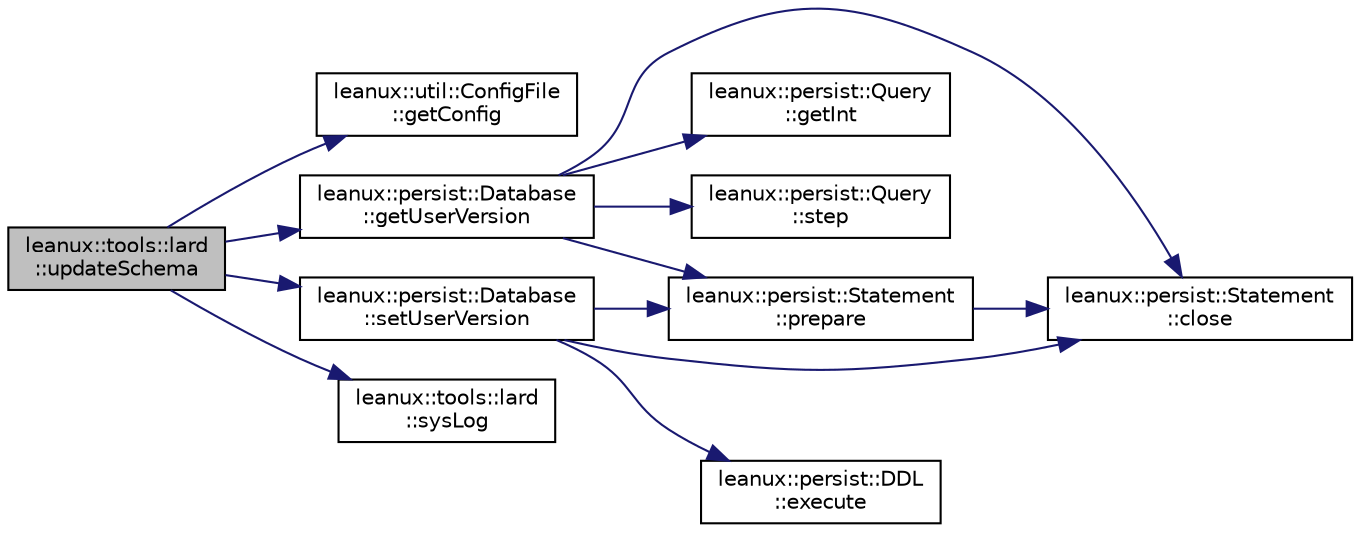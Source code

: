digraph "leanux::tools::lard::updateSchema"
{
 // LATEX_PDF_SIZE
  bgcolor="transparent";
  edge [fontname="Helvetica",fontsize="10",labelfontname="Helvetica",labelfontsize="10"];
  node [fontname="Helvetica",fontsize="10",shape=record];
  rankdir="LR";
  Node1 [label="leanux::tools::lard\l::updateSchema",height=0.2,width=0.4,color="black", fillcolor="grey75", style="filled", fontcolor="black",tooltip=" "];
  Node1 -> Node2 [color="midnightblue",fontsize="10",style="solid",fontname="Helvetica"];
  Node2 [label="leanux::util::ConfigFile\l::getConfig",height=0.2,width=0.4,color="black",URL="$classleanux_1_1util_1_1ConfigFile.html#a8cef175948cd9727c732de3a605c99ba",tooltip="Get the ConfigurationFile object for the appname, or construct one if it does not exist."];
  Node1 -> Node3 [color="midnightblue",fontsize="10",style="solid",fontname="Helvetica"];
  Node3 [label="leanux::persist::Database\l::getUserVersion",height=0.2,width=0.4,color="black",URL="$classleanux_1_1persist_1_1Database.html#aec62932794968b44881a68c7d32be763",tooltip="get the current user_version pragma"];
  Node3 -> Node4 [color="midnightblue",fontsize="10",style="solid",fontname="Helvetica"];
  Node4 [label="leanux::persist::Statement\l::close",height=0.2,width=0.4,color="black",URL="$classleanux_1_1persist_1_1Statement.html#a5b31fb14297ad5c1c342cfc0d8f797de",tooltip="A statement handle can be explicitly closed without deleting the Statement object itself."];
  Node3 -> Node5 [color="midnightblue",fontsize="10",style="solid",fontname="Helvetica"];
  Node5 [label="leanux::persist::Query\l::getInt",height=0.2,width=0.4,color="black",URL="$classleanux_1_1persist_1_1Query.html#a86b5deec83f9cdf0c72f6caf503984d9",tooltip="Get int value from select list."];
  Node3 -> Node6 [color="midnightblue",fontsize="10",style="solid",fontname="Helvetica"];
  Node6 [label="leanux::persist::Statement\l::prepare",height=0.2,width=0.4,color="black",URL="$classleanux_1_1persist_1_1Statement.html#a1b809c1b1d0e9d24af65e439c3893d74",tooltip="Prepare a SQL statement."];
  Node6 -> Node4 [color="midnightblue",fontsize="10",style="solid",fontname="Helvetica"];
  Node3 -> Node7 [color="midnightblue",fontsize="10",style="solid",fontname="Helvetica"];
  Node7 [label="leanux::persist::Query\l::step",height=0.2,width=0.4,color="black",URL="$classleanux_1_1persist_1_1Query.html#a294e11c33a22761503c49418f5ca9815",tooltip="Step the result list, end of list returns false."];
  Node1 -> Node8 [color="midnightblue",fontsize="10",style="solid",fontname="Helvetica"];
  Node8 [label="leanux::persist::Database\l::setUserVersion",height=0.2,width=0.4,color="black",URL="$classleanux_1_1persist_1_1Database.html#a24f88f33e32348bc419ec32f0880b114",tooltip="set the user_version pragma"];
  Node8 -> Node4 [color="midnightblue",fontsize="10",style="solid",fontname="Helvetica"];
  Node8 -> Node9 [color="midnightblue",fontsize="10",style="solid",fontname="Helvetica"];
  Node9 [label="leanux::persist::DDL\l::execute",height=0.2,width=0.4,color="black",URL="$classleanux_1_1persist_1_1DDL.html#ab2cd56bd7eff3f55c82a5386749a06fa",tooltip="execute, throws Oops on error."];
  Node8 -> Node6 [color="midnightblue",fontsize="10",style="solid",fontname="Helvetica"];
  Node1 -> Node10 [color="midnightblue",fontsize="10",style="solid",fontname="Helvetica"];
  Node10 [label="leanux::tools::lard\l::sysLog",height=0.2,width=0.4,color="black",URL="$namespaceleanux_1_1tools_1_1lard.html#a0a3951f50023eb0f3b4f6722a5943436",tooltip=" "];
}
